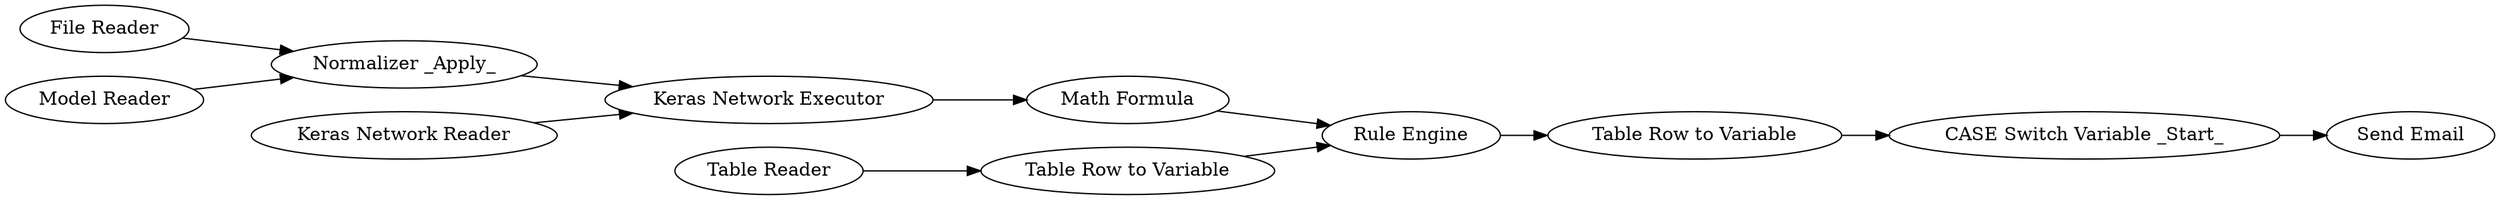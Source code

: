 digraph {
	"7063401901058367010_31" [label="File Reader"]
	"7063401901058367010_131" [label="Math Formula"]
	"7063401901058367010_33" [label="Normalizer _Apply_"]
	"7063401901058367010_119" [label="Send Email"]
	"7063401901058367010_126" [label="CASE Switch Variable _Start_"]
	"7063401901058367010_69" [label="Keras Network Executor"]
	"7063401901058367010_32" [label="Model Reader"]
	"7063401901058367010_120" [label="Table Row to Variable"]
	"7063401901058367010_118" [label="Rule Engine"]
	"7063401901058367010_130" [label="Table Row to Variable"]
	"7063401901058367010_129" [label="Table Reader"]
	"7063401901058367010_1" [label="Keras Network Reader"]
	"7063401901058367010_130" -> "7063401901058367010_118"
	"7063401901058367010_131" -> "7063401901058367010_118"
	"7063401901058367010_32" -> "7063401901058367010_33"
	"7063401901058367010_129" -> "7063401901058367010_130"
	"7063401901058367010_69" -> "7063401901058367010_131"
	"7063401901058367010_120" -> "7063401901058367010_126"
	"7063401901058367010_33" -> "7063401901058367010_69"
	"7063401901058367010_118" -> "7063401901058367010_120"
	"7063401901058367010_31" -> "7063401901058367010_33"
	"7063401901058367010_126" -> "7063401901058367010_119"
	"7063401901058367010_1" -> "7063401901058367010_69"
	rankdir=LR
}
